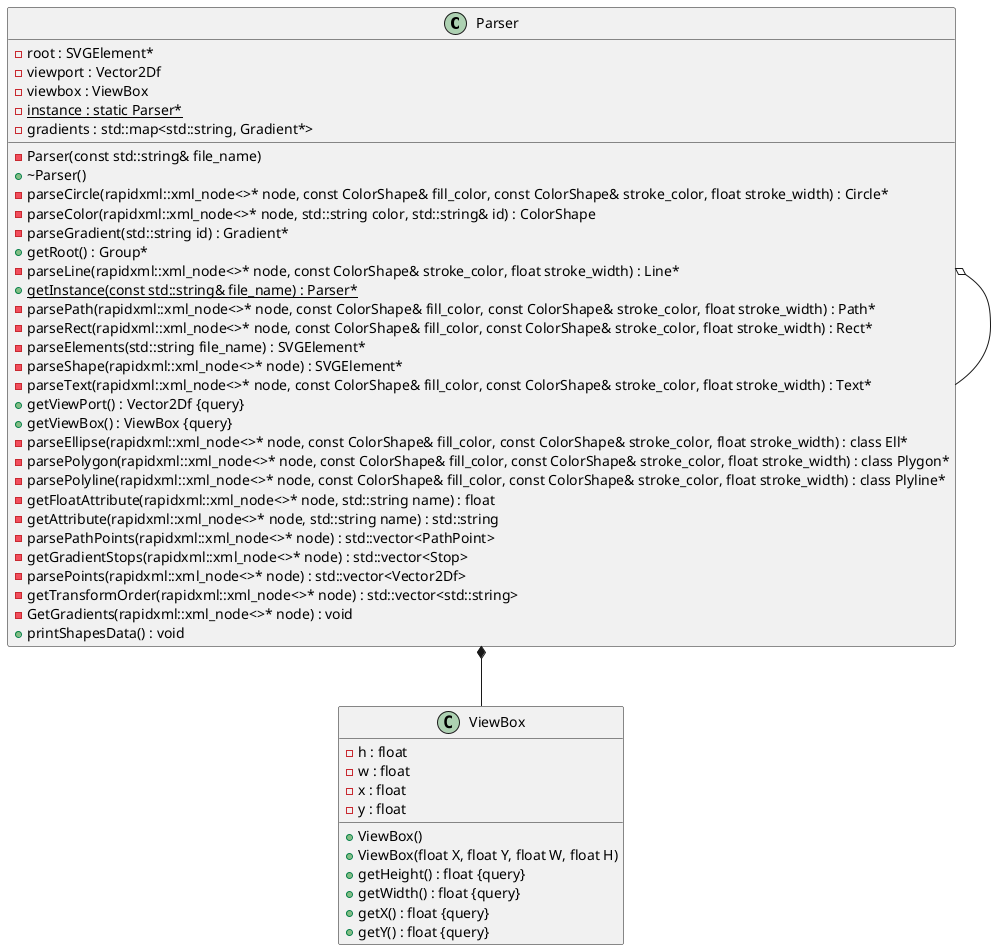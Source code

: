 @startuml





/' Objects '/

class Parser {
	-Parser(const std::string& file_name)
	+~Parser()
	-parseCircle(rapidxml::xml_node<>* node, const ColorShape& fill_color, const ColorShape& stroke_color, float stroke_width) : Circle*
	-parseColor(rapidxml::xml_node<>* node, std::string color, std::string& id) : ColorShape
	-parseGradient(std::string id) : Gradient*
	+getRoot() : Group*
	-parseLine(rapidxml::xml_node<>* node, const ColorShape& stroke_color, float stroke_width) : Line*
	+{static} getInstance(const std::string& file_name) : Parser*
	-parsePath(rapidxml::xml_node<>* node, const ColorShape& fill_color, const ColorShape& stroke_color, float stroke_width) : Path*
	-parseRect(rapidxml::xml_node<>* node, const ColorShape& fill_color, const ColorShape& stroke_color, float stroke_width) : Rect*
	-parseElements(std::string file_name) : SVGElement*
	-parseShape(rapidxml::xml_node<>* node) : SVGElement*
	-root : SVGElement*
	-parseText(rapidxml::xml_node<>* node, const ColorShape& fill_color, const ColorShape& stroke_color, float stroke_width) : Text*
	+getViewPort() : Vector2Df {query}
	-viewport : Vector2Df
	+getViewBox() : ViewBox {query}
	-viewbox : ViewBox
	-parseEllipse(rapidxml::xml_node<>* node, const ColorShape& fill_color, const ColorShape& stroke_color, float stroke_width) : class Ell*
	-parsePolygon(rapidxml::xml_node<>* node, const ColorShape& fill_color, const ColorShape& stroke_color, float stroke_width) : class Plygon*
	-parsePolyline(rapidxml::xml_node<>* node, const ColorShape& fill_color, const ColorShape& stroke_color, float stroke_width) : class Plyline*
	-getFloatAttribute(rapidxml::xml_node<>* node, std::string name) : float
	-{static} instance : static Parser*
	-gradients : std::map<std::string, Gradient*>
	-getAttribute(rapidxml::xml_node<>* node, std::string name) : std::string
	-parsePathPoints(rapidxml::xml_node<>* node) : std::vector<PathPoint>
	-getGradientStops(rapidxml::xml_node<>* node) : std::vector<Stop>
	-parsePoints(rapidxml::xml_node<>* node) : std::vector<Vector2Df>
	-getTransformOrder(rapidxml::xml_node<>* node) : std::vector<std::string>
	-GetGradients(rapidxml::xml_node<>* node) : void
	+printShapesData() : void
}


class ViewBox {
	+ViewBox()
	+ViewBox(float X, float Y, float W, float H)
	+getHeight() : float {query}
	+getWidth() : float {query}
	+getX() : float {query}
	+getY() : float {query}
	-h : float
	-w : float
	-x : float
	-y : float
}





/' Inheritance relationships '/




/' Aggregation relationships '/

.Parser o-- .Parser


.Parser *-- .ViewBox






/' Nested objects '/



@enduml
